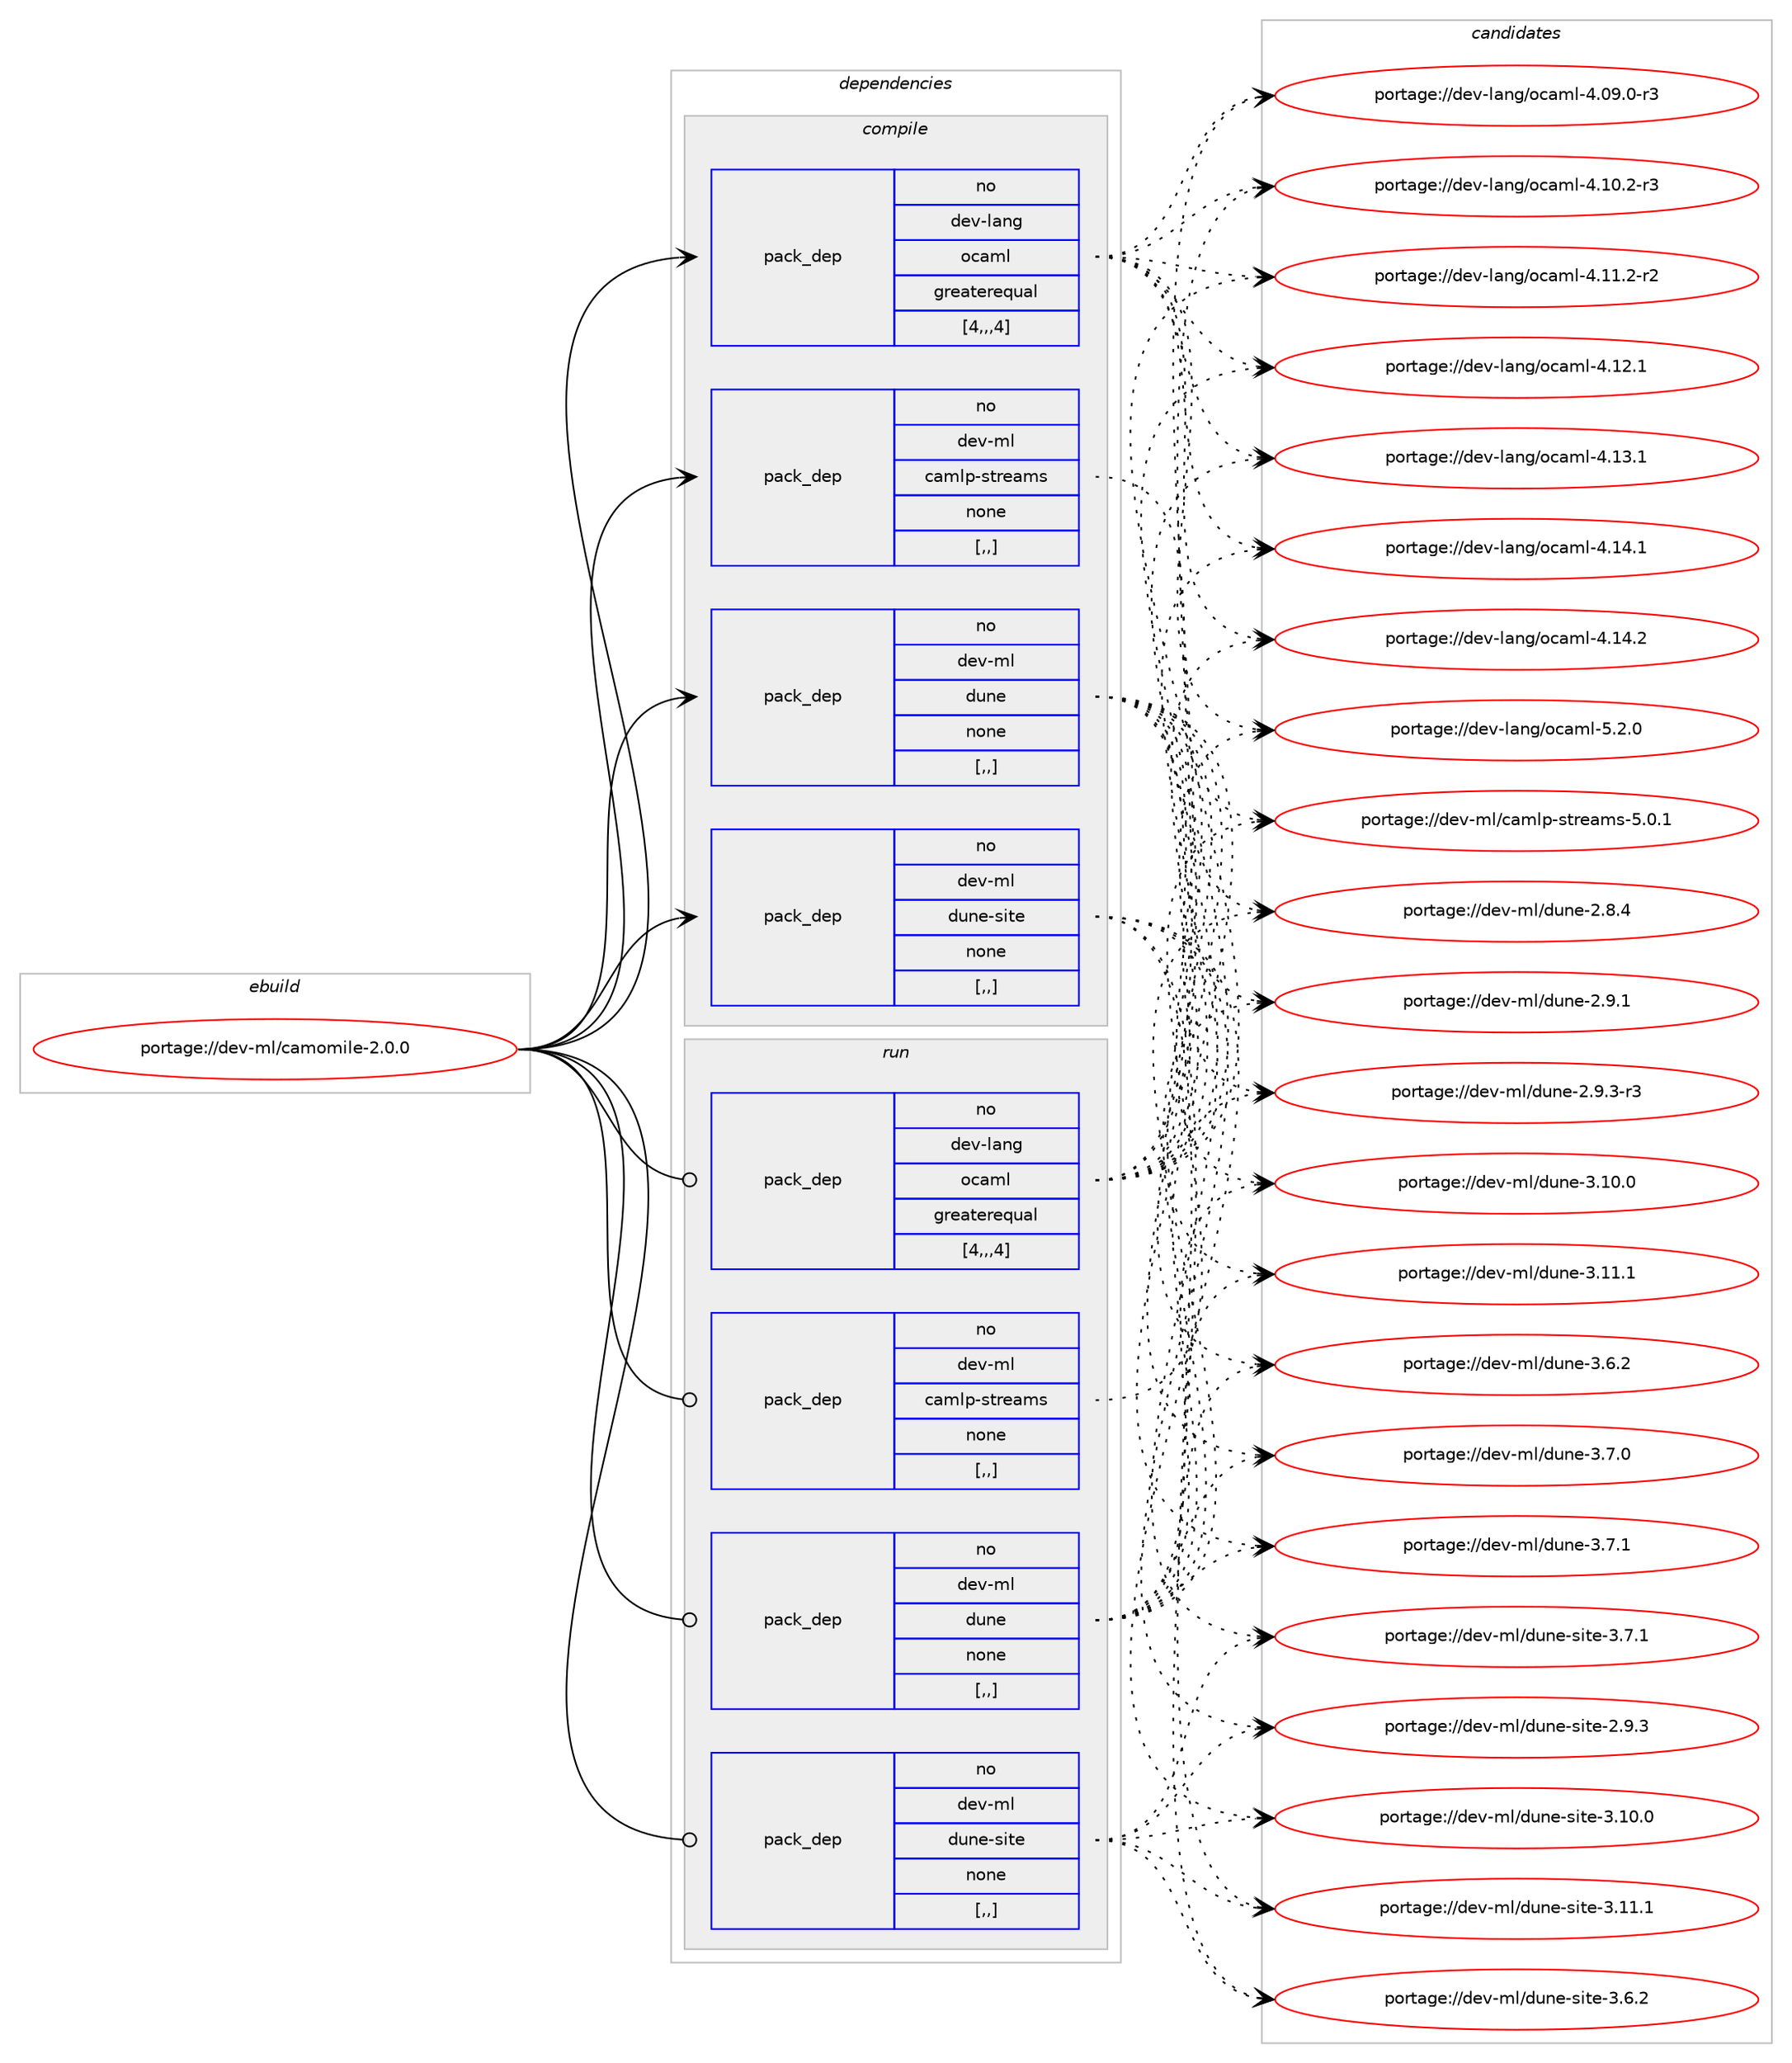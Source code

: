 digraph prolog {

# *************
# Graph options
# *************

newrank=true;
concentrate=true;
compound=true;
graph [rankdir=LR,fontname=Helvetica,fontsize=10,ranksep=1.5];#, ranksep=2.5, nodesep=0.2];
edge  [arrowhead=vee];
node  [fontname=Helvetica,fontsize=10];

# **********
# The ebuild
# **********

subgraph cluster_leftcol {
color=gray;
rank=same;
label=<<i>ebuild</i>>;
id [label="portage://dev-ml/camomile-2.0.0", color=red, width=4, href="../dev-ml/camomile-2.0.0.svg"];
}

# ****************
# The dependencies
# ****************

subgraph cluster_midcol {
color=gray;
label=<<i>dependencies</i>>;
subgraph cluster_compile {
fillcolor="#eeeeee";
style=filled;
label=<<i>compile</i>>;
subgraph pack85375 {
dependency114987 [label=<<TABLE BORDER="0" CELLBORDER="1" CELLSPACING="0" CELLPADDING="4" WIDTH="220"><TR><TD ROWSPAN="6" CELLPADDING="30">pack_dep</TD></TR><TR><TD WIDTH="110">no</TD></TR><TR><TD>dev-lang</TD></TR><TR><TD>ocaml</TD></TR><TR><TD>greaterequal</TD></TR><TR><TD>[4,,,4]</TD></TR></TABLE>>, shape=none, color=blue];
}
id:e -> dependency114987:w [weight=20,style="solid",arrowhead="vee"];
subgraph pack85376 {
dependency114988 [label=<<TABLE BORDER="0" CELLBORDER="1" CELLSPACING="0" CELLPADDING="4" WIDTH="220"><TR><TD ROWSPAN="6" CELLPADDING="30">pack_dep</TD></TR><TR><TD WIDTH="110">no</TD></TR><TR><TD>dev-ml</TD></TR><TR><TD>camlp-streams</TD></TR><TR><TD>none</TD></TR><TR><TD>[,,]</TD></TR></TABLE>>, shape=none, color=blue];
}
id:e -> dependency114988:w [weight=20,style="solid",arrowhead="vee"];
subgraph pack85377 {
dependency114989 [label=<<TABLE BORDER="0" CELLBORDER="1" CELLSPACING="0" CELLPADDING="4" WIDTH="220"><TR><TD ROWSPAN="6" CELLPADDING="30">pack_dep</TD></TR><TR><TD WIDTH="110">no</TD></TR><TR><TD>dev-ml</TD></TR><TR><TD>dune</TD></TR><TR><TD>none</TD></TR><TR><TD>[,,]</TD></TR></TABLE>>, shape=none, color=blue];
}
id:e -> dependency114989:w [weight=20,style="solid",arrowhead="vee"];
subgraph pack85378 {
dependency114990 [label=<<TABLE BORDER="0" CELLBORDER="1" CELLSPACING="0" CELLPADDING="4" WIDTH="220"><TR><TD ROWSPAN="6" CELLPADDING="30">pack_dep</TD></TR><TR><TD WIDTH="110">no</TD></TR><TR><TD>dev-ml</TD></TR><TR><TD>dune-site</TD></TR><TR><TD>none</TD></TR><TR><TD>[,,]</TD></TR></TABLE>>, shape=none, color=blue];
}
id:e -> dependency114990:w [weight=20,style="solid",arrowhead="vee"];
}
subgraph cluster_compileandrun {
fillcolor="#eeeeee";
style=filled;
label=<<i>compile and run</i>>;
}
subgraph cluster_run {
fillcolor="#eeeeee";
style=filled;
label=<<i>run</i>>;
subgraph pack85379 {
dependency114991 [label=<<TABLE BORDER="0" CELLBORDER="1" CELLSPACING="0" CELLPADDING="4" WIDTH="220"><TR><TD ROWSPAN="6" CELLPADDING="30">pack_dep</TD></TR><TR><TD WIDTH="110">no</TD></TR><TR><TD>dev-lang</TD></TR><TR><TD>ocaml</TD></TR><TR><TD>greaterequal</TD></TR><TR><TD>[4,,,4]</TD></TR></TABLE>>, shape=none, color=blue];
}
id:e -> dependency114991:w [weight=20,style="solid",arrowhead="odot"];
subgraph pack85380 {
dependency114992 [label=<<TABLE BORDER="0" CELLBORDER="1" CELLSPACING="0" CELLPADDING="4" WIDTH="220"><TR><TD ROWSPAN="6" CELLPADDING="30">pack_dep</TD></TR><TR><TD WIDTH="110">no</TD></TR><TR><TD>dev-ml</TD></TR><TR><TD>camlp-streams</TD></TR><TR><TD>none</TD></TR><TR><TD>[,,]</TD></TR></TABLE>>, shape=none, color=blue];
}
id:e -> dependency114992:w [weight=20,style="solid",arrowhead="odot"];
subgraph pack85381 {
dependency114993 [label=<<TABLE BORDER="0" CELLBORDER="1" CELLSPACING="0" CELLPADDING="4" WIDTH="220"><TR><TD ROWSPAN="6" CELLPADDING="30">pack_dep</TD></TR><TR><TD WIDTH="110">no</TD></TR><TR><TD>dev-ml</TD></TR><TR><TD>dune</TD></TR><TR><TD>none</TD></TR><TR><TD>[,,]</TD></TR></TABLE>>, shape=none, color=blue];
}
id:e -> dependency114993:w [weight=20,style="solid",arrowhead="odot"];
subgraph pack85382 {
dependency114994 [label=<<TABLE BORDER="0" CELLBORDER="1" CELLSPACING="0" CELLPADDING="4" WIDTH="220"><TR><TD ROWSPAN="6" CELLPADDING="30">pack_dep</TD></TR><TR><TD WIDTH="110">no</TD></TR><TR><TD>dev-ml</TD></TR><TR><TD>dune-site</TD></TR><TR><TD>none</TD></TR><TR><TD>[,,]</TD></TR></TABLE>>, shape=none, color=blue];
}
id:e -> dependency114994:w [weight=20,style="solid",arrowhead="odot"];
}
}

# **************
# The candidates
# **************

subgraph cluster_choices {
rank=same;
color=gray;
label=<<i>candidates</i>>;

subgraph choice85375 {
color=black;
nodesep=1;
choice1001011184510897110103471119997109108455246485746484511451 [label="portage://dev-lang/ocaml-4.09.0-r3", color=red, width=4,href="../dev-lang/ocaml-4.09.0-r3.svg"];
choice1001011184510897110103471119997109108455246494846504511451 [label="portage://dev-lang/ocaml-4.10.2-r3", color=red, width=4,href="../dev-lang/ocaml-4.10.2-r3.svg"];
choice1001011184510897110103471119997109108455246494946504511450 [label="portage://dev-lang/ocaml-4.11.2-r2", color=red, width=4,href="../dev-lang/ocaml-4.11.2-r2.svg"];
choice100101118451089711010347111999710910845524649504649 [label="portage://dev-lang/ocaml-4.12.1", color=red, width=4,href="../dev-lang/ocaml-4.12.1.svg"];
choice100101118451089711010347111999710910845524649514649 [label="portage://dev-lang/ocaml-4.13.1", color=red, width=4,href="../dev-lang/ocaml-4.13.1.svg"];
choice100101118451089711010347111999710910845524649524649 [label="portage://dev-lang/ocaml-4.14.1", color=red, width=4,href="../dev-lang/ocaml-4.14.1.svg"];
choice100101118451089711010347111999710910845524649524650 [label="portage://dev-lang/ocaml-4.14.2", color=red, width=4,href="../dev-lang/ocaml-4.14.2.svg"];
choice1001011184510897110103471119997109108455346504648 [label="portage://dev-lang/ocaml-5.2.0", color=red, width=4,href="../dev-lang/ocaml-5.2.0.svg"];
dependency114987:e -> choice1001011184510897110103471119997109108455246485746484511451:w [style=dotted,weight="100"];
dependency114987:e -> choice1001011184510897110103471119997109108455246494846504511451:w [style=dotted,weight="100"];
dependency114987:e -> choice1001011184510897110103471119997109108455246494946504511450:w [style=dotted,weight="100"];
dependency114987:e -> choice100101118451089711010347111999710910845524649504649:w [style=dotted,weight="100"];
dependency114987:e -> choice100101118451089711010347111999710910845524649514649:w [style=dotted,weight="100"];
dependency114987:e -> choice100101118451089711010347111999710910845524649524649:w [style=dotted,weight="100"];
dependency114987:e -> choice100101118451089711010347111999710910845524649524650:w [style=dotted,weight="100"];
dependency114987:e -> choice1001011184510897110103471119997109108455346504648:w [style=dotted,weight="100"];
}
subgraph choice85376 {
color=black;
nodesep=1;
choice100101118451091084799971091081124511511611410197109115455346484649 [label="portage://dev-ml/camlp-streams-5.0.1", color=red, width=4,href="../dev-ml/camlp-streams-5.0.1.svg"];
dependency114988:e -> choice100101118451091084799971091081124511511611410197109115455346484649:w [style=dotted,weight="100"];
}
subgraph choice85377 {
color=black;
nodesep=1;
choice1001011184510910847100117110101455046564652 [label="portage://dev-ml/dune-2.8.4", color=red, width=4,href="../dev-ml/dune-2.8.4.svg"];
choice1001011184510910847100117110101455046574649 [label="portage://dev-ml/dune-2.9.1", color=red, width=4,href="../dev-ml/dune-2.9.1.svg"];
choice10010111845109108471001171101014550465746514511451 [label="portage://dev-ml/dune-2.9.3-r3", color=red, width=4,href="../dev-ml/dune-2.9.3-r3.svg"];
choice100101118451091084710011711010145514649484648 [label="portage://dev-ml/dune-3.10.0", color=red, width=4,href="../dev-ml/dune-3.10.0.svg"];
choice100101118451091084710011711010145514649494649 [label="portage://dev-ml/dune-3.11.1", color=red, width=4,href="../dev-ml/dune-3.11.1.svg"];
choice1001011184510910847100117110101455146544650 [label="portage://dev-ml/dune-3.6.2", color=red, width=4,href="../dev-ml/dune-3.6.2.svg"];
choice1001011184510910847100117110101455146554648 [label="portage://dev-ml/dune-3.7.0", color=red, width=4,href="../dev-ml/dune-3.7.0.svg"];
choice1001011184510910847100117110101455146554649 [label="portage://dev-ml/dune-3.7.1", color=red, width=4,href="../dev-ml/dune-3.7.1.svg"];
dependency114989:e -> choice1001011184510910847100117110101455046564652:w [style=dotted,weight="100"];
dependency114989:e -> choice1001011184510910847100117110101455046574649:w [style=dotted,weight="100"];
dependency114989:e -> choice10010111845109108471001171101014550465746514511451:w [style=dotted,weight="100"];
dependency114989:e -> choice100101118451091084710011711010145514649484648:w [style=dotted,weight="100"];
dependency114989:e -> choice100101118451091084710011711010145514649494649:w [style=dotted,weight="100"];
dependency114989:e -> choice1001011184510910847100117110101455146544650:w [style=dotted,weight="100"];
dependency114989:e -> choice1001011184510910847100117110101455146554648:w [style=dotted,weight="100"];
dependency114989:e -> choice1001011184510910847100117110101455146554649:w [style=dotted,weight="100"];
}
subgraph choice85378 {
color=black;
nodesep=1;
choice100101118451091084710011711010145115105116101455046574651 [label="portage://dev-ml/dune-site-2.9.3", color=red, width=4,href="../dev-ml/dune-site-2.9.3.svg"];
choice10010111845109108471001171101014511510511610145514649484648 [label="portage://dev-ml/dune-site-3.10.0", color=red, width=4,href="../dev-ml/dune-site-3.10.0.svg"];
choice10010111845109108471001171101014511510511610145514649494649 [label="portage://dev-ml/dune-site-3.11.1", color=red, width=4,href="../dev-ml/dune-site-3.11.1.svg"];
choice100101118451091084710011711010145115105116101455146544650 [label="portage://dev-ml/dune-site-3.6.2", color=red, width=4,href="../dev-ml/dune-site-3.6.2.svg"];
choice100101118451091084710011711010145115105116101455146554649 [label="portage://dev-ml/dune-site-3.7.1", color=red, width=4,href="../dev-ml/dune-site-3.7.1.svg"];
dependency114990:e -> choice100101118451091084710011711010145115105116101455046574651:w [style=dotted,weight="100"];
dependency114990:e -> choice10010111845109108471001171101014511510511610145514649484648:w [style=dotted,weight="100"];
dependency114990:e -> choice10010111845109108471001171101014511510511610145514649494649:w [style=dotted,weight="100"];
dependency114990:e -> choice100101118451091084710011711010145115105116101455146544650:w [style=dotted,weight="100"];
dependency114990:e -> choice100101118451091084710011711010145115105116101455146554649:w [style=dotted,weight="100"];
}
subgraph choice85379 {
color=black;
nodesep=1;
choice1001011184510897110103471119997109108455246485746484511451 [label="portage://dev-lang/ocaml-4.09.0-r3", color=red, width=4,href="../dev-lang/ocaml-4.09.0-r3.svg"];
choice1001011184510897110103471119997109108455246494846504511451 [label="portage://dev-lang/ocaml-4.10.2-r3", color=red, width=4,href="../dev-lang/ocaml-4.10.2-r3.svg"];
choice1001011184510897110103471119997109108455246494946504511450 [label="portage://dev-lang/ocaml-4.11.2-r2", color=red, width=4,href="../dev-lang/ocaml-4.11.2-r2.svg"];
choice100101118451089711010347111999710910845524649504649 [label="portage://dev-lang/ocaml-4.12.1", color=red, width=4,href="../dev-lang/ocaml-4.12.1.svg"];
choice100101118451089711010347111999710910845524649514649 [label="portage://dev-lang/ocaml-4.13.1", color=red, width=4,href="../dev-lang/ocaml-4.13.1.svg"];
choice100101118451089711010347111999710910845524649524649 [label="portage://dev-lang/ocaml-4.14.1", color=red, width=4,href="../dev-lang/ocaml-4.14.1.svg"];
choice100101118451089711010347111999710910845524649524650 [label="portage://dev-lang/ocaml-4.14.2", color=red, width=4,href="../dev-lang/ocaml-4.14.2.svg"];
choice1001011184510897110103471119997109108455346504648 [label="portage://dev-lang/ocaml-5.2.0", color=red, width=4,href="../dev-lang/ocaml-5.2.0.svg"];
dependency114991:e -> choice1001011184510897110103471119997109108455246485746484511451:w [style=dotted,weight="100"];
dependency114991:e -> choice1001011184510897110103471119997109108455246494846504511451:w [style=dotted,weight="100"];
dependency114991:e -> choice1001011184510897110103471119997109108455246494946504511450:w [style=dotted,weight="100"];
dependency114991:e -> choice100101118451089711010347111999710910845524649504649:w [style=dotted,weight="100"];
dependency114991:e -> choice100101118451089711010347111999710910845524649514649:w [style=dotted,weight="100"];
dependency114991:e -> choice100101118451089711010347111999710910845524649524649:w [style=dotted,weight="100"];
dependency114991:e -> choice100101118451089711010347111999710910845524649524650:w [style=dotted,weight="100"];
dependency114991:e -> choice1001011184510897110103471119997109108455346504648:w [style=dotted,weight="100"];
}
subgraph choice85380 {
color=black;
nodesep=1;
choice100101118451091084799971091081124511511611410197109115455346484649 [label="portage://dev-ml/camlp-streams-5.0.1", color=red, width=4,href="../dev-ml/camlp-streams-5.0.1.svg"];
dependency114992:e -> choice100101118451091084799971091081124511511611410197109115455346484649:w [style=dotted,weight="100"];
}
subgraph choice85381 {
color=black;
nodesep=1;
choice1001011184510910847100117110101455046564652 [label="portage://dev-ml/dune-2.8.4", color=red, width=4,href="../dev-ml/dune-2.8.4.svg"];
choice1001011184510910847100117110101455046574649 [label="portage://dev-ml/dune-2.9.1", color=red, width=4,href="../dev-ml/dune-2.9.1.svg"];
choice10010111845109108471001171101014550465746514511451 [label="portage://dev-ml/dune-2.9.3-r3", color=red, width=4,href="../dev-ml/dune-2.9.3-r3.svg"];
choice100101118451091084710011711010145514649484648 [label="portage://dev-ml/dune-3.10.0", color=red, width=4,href="../dev-ml/dune-3.10.0.svg"];
choice100101118451091084710011711010145514649494649 [label="portage://dev-ml/dune-3.11.1", color=red, width=4,href="../dev-ml/dune-3.11.1.svg"];
choice1001011184510910847100117110101455146544650 [label="portage://dev-ml/dune-3.6.2", color=red, width=4,href="../dev-ml/dune-3.6.2.svg"];
choice1001011184510910847100117110101455146554648 [label="portage://dev-ml/dune-3.7.0", color=red, width=4,href="../dev-ml/dune-3.7.0.svg"];
choice1001011184510910847100117110101455146554649 [label="portage://dev-ml/dune-3.7.1", color=red, width=4,href="../dev-ml/dune-3.7.1.svg"];
dependency114993:e -> choice1001011184510910847100117110101455046564652:w [style=dotted,weight="100"];
dependency114993:e -> choice1001011184510910847100117110101455046574649:w [style=dotted,weight="100"];
dependency114993:e -> choice10010111845109108471001171101014550465746514511451:w [style=dotted,weight="100"];
dependency114993:e -> choice100101118451091084710011711010145514649484648:w [style=dotted,weight="100"];
dependency114993:e -> choice100101118451091084710011711010145514649494649:w [style=dotted,weight="100"];
dependency114993:e -> choice1001011184510910847100117110101455146544650:w [style=dotted,weight="100"];
dependency114993:e -> choice1001011184510910847100117110101455146554648:w [style=dotted,weight="100"];
dependency114993:e -> choice1001011184510910847100117110101455146554649:w [style=dotted,weight="100"];
}
subgraph choice85382 {
color=black;
nodesep=1;
choice100101118451091084710011711010145115105116101455046574651 [label="portage://dev-ml/dune-site-2.9.3", color=red, width=4,href="../dev-ml/dune-site-2.9.3.svg"];
choice10010111845109108471001171101014511510511610145514649484648 [label="portage://dev-ml/dune-site-3.10.0", color=red, width=4,href="../dev-ml/dune-site-3.10.0.svg"];
choice10010111845109108471001171101014511510511610145514649494649 [label="portage://dev-ml/dune-site-3.11.1", color=red, width=4,href="../dev-ml/dune-site-3.11.1.svg"];
choice100101118451091084710011711010145115105116101455146544650 [label="portage://dev-ml/dune-site-3.6.2", color=red, width=4,href="../dev-ml/dune-site-3.6.2.svg"];
choice100101118451091084710011711010145115105116101455146554649 [label="portage://dev-ml/dune-site-3.7.1", color=red, width=4,href="../dev-ml/dune-site-3.7.1.svg"];
dependency114994:e -> choice100101118451091084710011711010145115105116101455046574651:w [style=dotted,weight="100"];
dependency114994:e -> choice10010111845109108471001171101014511510511610145514649484648:w [style=dotted,weight="100"];
dependency114994:e -> choice10010111845109108471001171101014511510511610145514649494649:w [style=dotted,weight="100"];
dependency114994:e -> choice100101118451091084710011711010145115105116101455146544650:w [style=dotted,weight="100"];
dependency114994:e -> choice100101118451091084710011711010145115105116101455146554649:w [style=dotted,weight="100"];
}
}

}
